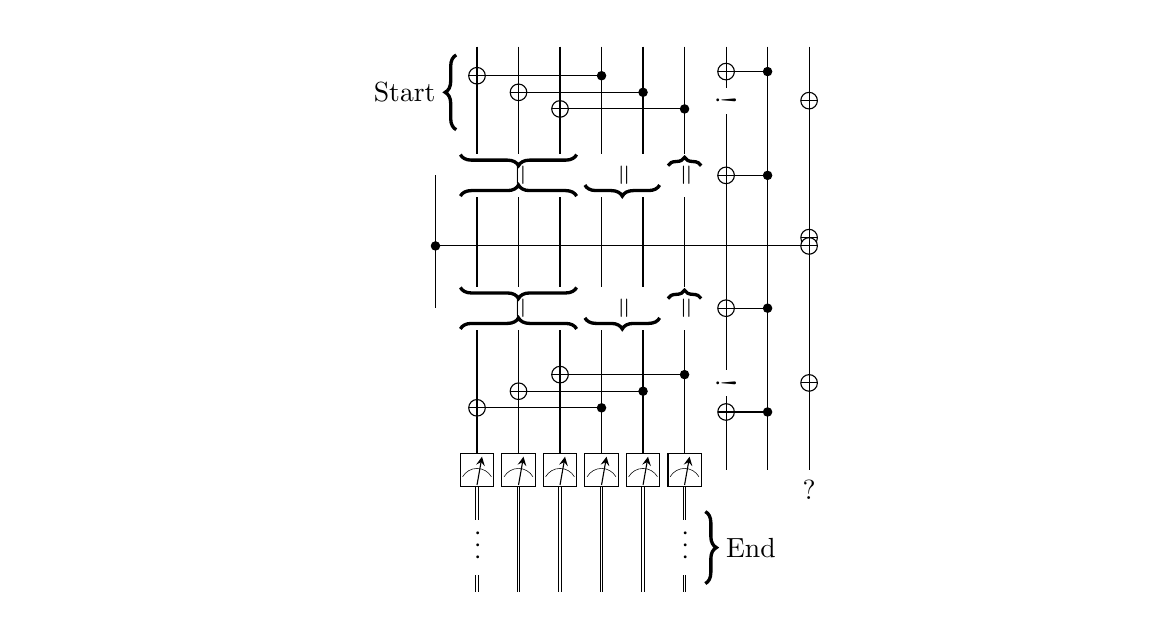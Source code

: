 %! \usetikzlibrary{decorations.pathreplacing,decorations.pathmorphing}
\begin{tikzpicture}[scale=1.0,x=1pt,y=1pt]
\filldraw[color=white] (7.5, 0.0) rectangle (-142.5, -197.0);
% Drawing wires
% Line 10: c W {} ?
\draw[color=black] (-0.0,0.0) -- (-0.0,-153.0);
\draw[color=black] (-0.0,0.0) node[above] {${}$};
% Line 1: d W
\draw[color=black] (-135.0,-46.5) -- (-135.0,-94.5);
% Line 3: a1 W
\draw[color=black] (-105.0,0.0) -- (-105.0,-153.0);
\draw[color=black] (-104.5,-153.0) -- (-104.5,-197.0);
\draw[color=black] (-105.5,-153.0) -- (-105.5,-197.0);
% Line 2: a0 W
\draw[color=black] (-120.0,0.0) -- (-120.0,-153.0);
\draw[color=black] (-119.5,-153.0) -- (-119.5,-197.0);
\draw[color=black] (-120.5,-153.0) -- (-120.5,-197.0);
% Line 5: a3 W
\draw[color=black] (-75.0,0.0) -- (-75.0,-153.0);
\draw[color=black] (-74.5,-153.0) -- (-74.5,-197.0);
\draw[color=black] (-75.5,-153.0) -- (-75.5,-197.0);
% Line 4: a2 W
\draw[color=black] (-90.0,0.0) -- (-90.0,-153.0);
\draw[color=black] (-89.5,-153.0) -- (-89.5,-197.0);
\draw[color=black] (-90.5,-153.0) -- (-90.5,-197.0);
% Line 7: a5 W
\draw[color=black] (-45.0,0.0) -- (-45.0,-153.0);
\draw[color=black] (-44.5,-153.0) -- (-44.5,-197.0);
\draw[color=black] (-45.5,-153.0) -- (-45.5,-197.0);
% Line 6: a4 W
\draw[color=black] (-60.0,0.0) -- (-60.0,-153.0);
\draw[color=black] (-59.5,-153.0) -- (-59.5,-197.0);
\draw[color=black] (-60.5,-153.0) -- (-60.5,-197.0);
% Line 8: b0 W
\draw[color=black] (-30.0,0.0) -- (-30.0,-153.0);
% Line 9: b1 W
\draw[color=black] (-15.0,0.0) -- (-15.0,-153.0);
% Done with wires; drawing gates
% Line 13: +a0 a3
\draw (-120.0,-10.5) -- (-75.0,-10.5);
\begin{scope}
\draw[fill=white] (-120.0, -10.5) circle(3.0pt);
\clip (-120.0, -10.5) circle(3.0pt);
\draw (-123.0, -10.5) -- (-117.0, -10.5);
\draw (-120.0, -13.5) -- (-120.0, -7.5);
\end{scope}
\filldraw (-75.0, -10.5) circle(1.5pt);
\draw (-120.0,-130.5) -- (-75.0,-130.5);
\begin{scope}
\draw[fill=white] (-120.0, -130.5) circle(3.0pt);
\clip (-120.0, -130.5) circle(3.0pt);
\draw (-123.0, -130.5) -- (-117.0, -130.5);
\draw (-120.0, -133.5) -- (-120.0, -127.5);
\end{scope}
\filldraw (-75.0, -130.5) circle(1.5pt);
% Line 14: c d PHANTOM
% Line 15: +a1 a4
\draw (-105.0,-16.5) -- (-60.0,-16.5);
\begin{scope}
\draw[fill=white] (-105.0, -16.5) circle(3.0pt);
\clip (-105.0, -16.5) circle(3.0pt);
\draw (-108.0, -16.5) -- (-102.0, -16.5);
\draw (-105.0, -19.5) -- (-105.0, -13.5);
\end{scope}
\filldraw (-60.0, -16.5) circle(1.5pt);
\draw (-105.0,-124.5) -- (-60.0,-124.5);
\begin{scope}
\draw[fill=white] (-105.0, -124.5) circle(3.0pt);
\clip (-105.0, -124.5) circle(3.0pt);
\draw (-108.0, -124.5) -- (-102.0, -124.5);
\draw (-105.0, -127.5) -- (-105.0, -121.5);
\end{scope}
\filldraw (-60.0, -124.5) circle(1.5pt);
% Line 16: +a2 a5
\draw (-90.0,-22.5) -- (-45.0,-22.5);
\begin{scope}
\draw[fill=white] (-90.0, -22.5) circle(3.0pt);
\clip (-90.0, -22.5) circle(3.0pt);
\draw (-93.0, -22.5) -- (-87.0, -22.5);
\draw (-90.0, -25.5) -- (-90.0, -19.5);
\end{scope}
\filldraw (-45.0, -22.5) circle(1.5pt);
\draw (-90.0,-118.5) -- (-45.0,-118.5);
\begin{scope}
\draw[fill=white] (-90.0, -118.5) circle(3.0pt);
\clip (-90.0, -118.5) circle(3.0pt);
\draw (-93.0, -118.5) -- (-87.0, -118.5);
\draw (-90.0, -121.5) -- (-90.0, -115.5);
\end{scope}
\filldraw (-45.0, -118.5) circle(1.5pt);
% Line 18: +b0 b1
\draw (-30.0,-9.0) -- (-15.0,-9.0);
\begin{scope}
\draw[fill=white] (-30.0, -9.0) circle(3.0pt);
\clip (-30.0, -9.0) circle(3.0pt);
\draw (-33.0, -9.0) -- (-27.0, -9.0);
\draw (-30.0, -12.0) -- (-30.0, -6.0);
\end{scope}
\filldraw (-15.0, -9.0) circle(1.5pt);
\draw (-30.0,-132.0) -- (-15.0,-132.0);
\begin{scope}
\draw[fill=white] (-30.0, -132.0) circle(3.0pt);
\clip (-30.0, -132.0) circle(3.0pt);
\draw (-33.0, -132.0) -- (-27.0, -132.0);
\draw (-30.0, -135.0) -- (-30.0, -129.0);
\end{scope}
\filldraw (-15.0, -132.0) circle(1.5pt);
% Line 19: b0 LABEL ! breadth=6
\draw[color=black] (-30.0, -19.5) node [fill=white, rotate around={-90:(0,0)}] {$!$};
\draw[color=black] (-30.0, -121.5) node [fill=white, rotate around={-90:(0,0)}] {$!$};
% Line 21: +c
\begin{scope}
\draw[fill=white] (-0.0, -19.5) circle(3.0pt);
\clip (-0.0, -19.5) circle(3.0pt);
\draw (-3.0, -19.5) -- (3.0, -19.5);
\draw (-0.0, -22.5) -- (-0.0, -16.5);
\end{scope}
\begin{scope}
\draw[fill=white] (-0.0, -121.5) circle(3.0pt);
\clip (-0.0, -121.5) circle(3.0pt);
\draw (-3.0, -121.5) -- (3.0, -121.5);
\draw (-0.0, -124.5) -- (-0.0, -118.5);
\end{scope}
% Line 23: a0 a1 a2 >=<
\draw[fill=white,color=white] (-126.0, -54.0) rectangle (-84.0, -39.0);
\draw (-105.0, -46.5) node {\rotatebox{-90}{$=$}};
\draw[decorate,decoration={brace,amplitude = 4.0pt},very thick] (-84.0,-39.0) -- (-126.0,-39.0);
\draw[decorate,decoration={brace,mirror,amplitude = 4.0pt},very thick] (-84.0,-54.0) -- (-126.0,-54.0);
\draw[fill=white,color=white] (-126.0, -102.0) rectangle (-84.0, -87.0);
\draw (-105.0, -94.5) node {\rotatebox{-90}{$=$}};
\draw[decorate,decoration={brace,amplitude = 4.0pt},very thick] (-84.0,-87.0) -- (-126.0,-87.0);
\draw[decorate,decoration={brace,mirror,amplitude = 4.0pt},very thick] (-84.0,-102.0) -- (-126.0,-102.0);
% Line 24: a3 a4 =>
\draw[fill=white,color=white] (-81.0, -54.0) rectangle (-54.0, -39.0);
\draw (-67.5, -46.5) node {\rotatebox{-90}{$=$}};
\draw[decorate,decoration={brace,amplitude = 4.0pt},very thick] (-54.0,-50.0) -- (-81.0,-50.0);
\draw[fill=white,color=white] (-81.0, -102.0) rectangle (-54.0, -87.0);
\draw (-67.5, -94.5) node {\rotatebox{-90}{$=$}};
\draw[decorate,decoration={brace,amplitude = 4.0pt},very thick] (-54.0,-98.0) -- (-81.0,-98.0);
% Line 25: a5 <=
\draw[fill=white,color=white] (-51.0, -54.0) rectangle (-39.0, -39.0);
\draw (-45.0, -46.5) node {\rotatebox{-90}{$=$}};
\draw[decorate,decoration={brace,mirror,amplitude = 3.0pt},very thick] (-39.0,-43.0) -- (-51.0,-43.0);
\draw[fill=white,color=white] (-51.0, -102.0) rectangle (-39.0, -87.0);
\draw (-45.0, -94.5) node {\rotatebox{-90}{$=$}};
\draw[decorate,decoration={brace,mirror,amplitude = 3.0pt},very thick] (-39.0,-91.0) -- (-51.0,-91.0);
% Line 26: +b0 b1 length=12
\draw (-30.0,-46.5) -- (-15.0,-46.5);
\begin{scope}
\draw[fill=white] (-30.0, -46.5) circle(3.0pt);
\clip (-30.0, -46.5) circle(3.0pt);
\draw (-33.0, -46.5) -- (-27.0, -46.5);
\draw (-30.0, -49.5) -- (-30.0, -43.5);
\end{scope}
\filldraw (-15.0, -46.5) circle(1.5pt);
\draw (-30.0,-94.5) -- (-15.0,-94.5);
\begin{scope}
\draw[fill=white] (-30.0, -94.5) circle(3.0pt);
\clip (-30.0, -94.5) circle(3.0pt);
\draw (-33.0, -94.5) -- (-27.0, -94.5);
\draw (-30.0, -97.5) -- (-30.0, -91.5);
\end{scope}
\filldraw (-15.0, -94.5) circle(1.5pt);
% Line 27: d START
% Line 29: +c
\begin{scope}
\draw[fill=white] (-0.0, -69.0) circle(3.0pt);
\clip (-0.0, -69.0) circle(3.0pt);
\draw (-3.0, -69.0) -- (3.0, -69.0);
\draw (-0.0, -72.0) -- (-0.0, -66.0);
\end{scope}
% Line 30: c LABEL length=-3
% Line 31: +c d
\draw (-135.0,-72.0) -- (-0.0,-72.0);
\begin{scope}
\draw[fill=white] (-0.0, -72.0) circle(3.0pt);
\clip (-0.0, -72.0) circle(3.0pt);
\draw (-3.0, -72.0) -- (3.0, -72.0);
\draw (-0.0, -75.0) -- (-0.0, -69.0);
\end{scope}
\filldraw (-135.0, -72.0) circle(1.5pt);
% Line 34: TOUCH
% Line 35: b0 b1 c END length=0
\draw[color=black] (-0.0,-153.0) node[fill=white,below,minimum width=15.0pt,minimum height=0.0pt,inner sep=0pt] {\phantom{$?$}};
\draw[color=black] (-0.0,-153.0) node[below] {$?$};
% Line 36: a0 a1 a2 a3 a4 a5 M
\draw[fill=white] (-126.0, -159.0) rectangle (-114.0, -147.0);
\draw[very thin] (-120.0, -152.4) arc (90:150:6.0pt);
\draw[very thin] (-120.0, -152.4) arc (90:30:6.0pt);
\draw[->,>=stealth] (-120.0, -158.4) -- +(80:10.392pt);
\draw[fill=white] (-111.0, -159.0) rectangle (-99.0, -147.0);
\draw[very thin] (-105.0, -152.4) arc (90:150:6.0pt);
\draw[very thin] (-105.0, -152.4) arc (90:30:6.0pt);
\draw[->,>=stealth] (-105.0, -158.4) -- +(80:10.392pt);
\draw[fill=white] (-96.0, -159.0) rectangle (-84.0, -147.0);
\draw[very thin] (-90.0, -152.4) arc (90:150:6.0pt);
\draw[very thin] (-90.0, -152.4) arc (90:30:6.0pt);
\draw[->,>=stealth] (-90.0, -158.4) -- +(80:10.392pt);
\draw[fill=white] (-81.0, -159.0) rectangle (-69.0, -147.0);
\draw[very thin] (-75.0, -152.4) arc (90:150:6.0pt);
\draw[very thin] (-75.0, -152.4) arc (90:30:6.0pt);
\draw[->,>=stealth] (-75.0, -158.4) -- +(80:10.392pt);
\draw[fill=white] (-66.0, -159.0) rectangle (-54.0, -147.0);
\draw[very thin] (-60.0, -152.4) arc (90:150:6.0pt);
\draw[very thin] (-60.0, -152.4) arc (90:30:6.0pt);
\draw[->,>=stealth] (-60.0, -158.4) -- +(80:10.392pt);
\draw[fill=white] (-51.0, -159.0) rectangle (-39.0, -147.0);
\draw[very thin] (-45.0, -152.4) arc (90:150:6.0pt);
\draw[very thin] (-45.0, -152.4) arc (90:30:6.0pt);
\draw[->,>=stealth] (-45.0, -158.4) -- +(80:10.392pt);
% Line 37: a0 a5 LABEL ... length=20
\draw[color=black] (-120.0, -181.0) node [fill=white, rotate around={-90:(0,0)}] {$\cdots$};
\draw[color=black] (-45.0, -181.0) node [fill=white, rotate around={-90:(0,0)}] {$\cdots$};
% Done with gates; drawing ending labels
% Done with ending labels; drawing cut lines and comments
% Line 38: a0 a5 @ 1 %% End
\draw[decorate,decoration={brace,amplitude = 4.0pt},very thick] (-37.5,-168.0) -- (-37.5,-194.0);
\draw (-33.5, -181.0) node[text width=144pt,right] {End};
% Line 39: a0 a5 @ 0 0 % Start
\draw[decorate,decoration={brace,mirror,amplitude = 4.0pt},very thick] (-127.5,-3.0) -- (-127.5,-30.0);
\draw (-131.5, -16.5) node[text width=144pt,left,text ragged left] {Start};
% Done with comments
\end{tikzpicture}
